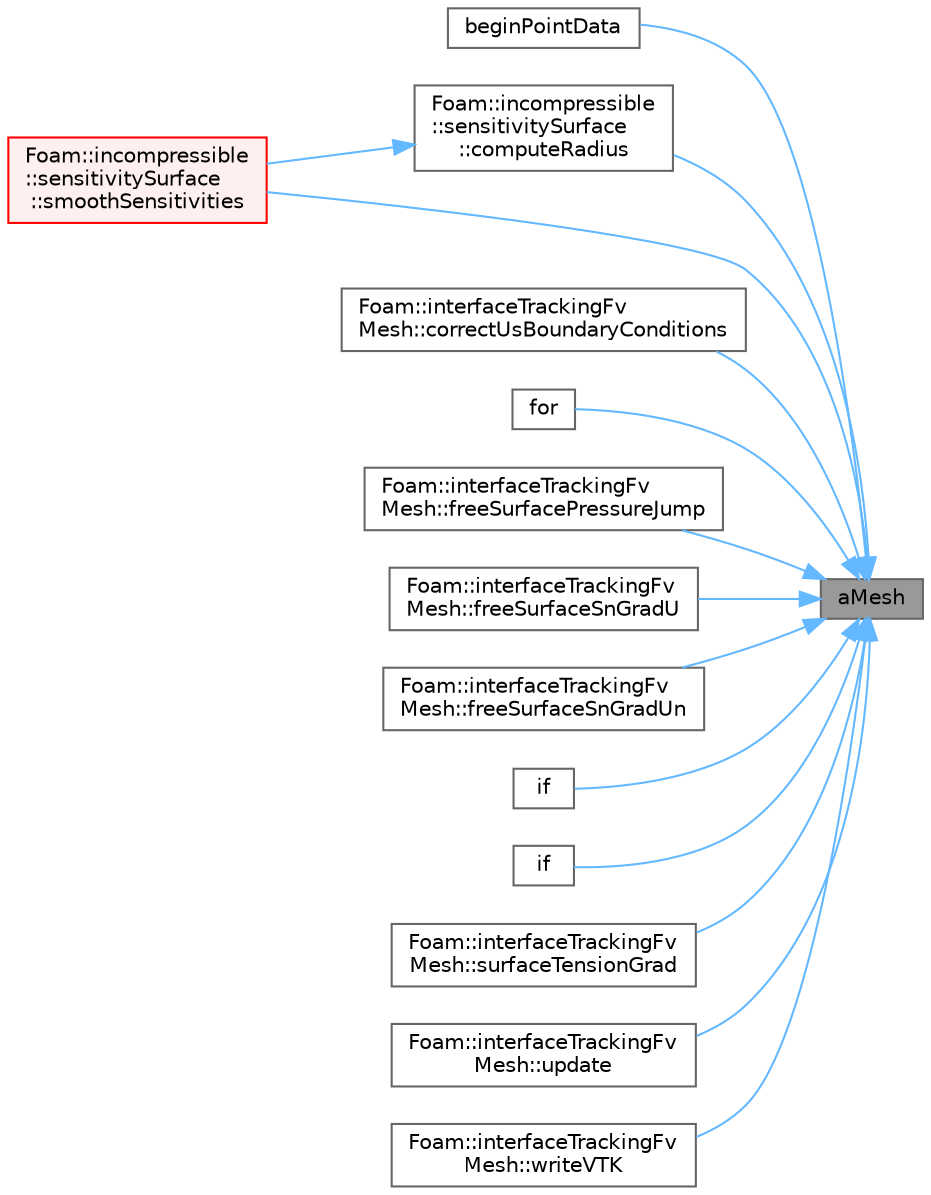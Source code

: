 digraph "aMesh"
{
 // LATEX_PDF_SIZE
  bgcolor="transparent";
  edge [fontname=Helvetica,fontsize=10,labelfontname=Helvetica,labelfontsize=10];
  node [fontname=Helvetica,fontsize=10,shape=box,height=0.2,width=0.4];
  rankdir="RL";
  Node1 [id="Node000001",label="aMesh",height=0.2,width=0.4,color="gray40", fillcolor="grey60", style="filled", fontcolor="black",tooltip=" "];
  Node1 -> Node2 [id="edge1_Node000001_Node000002",dir="back",color="steelblue1",style="solid",tooltip=" "];
  Node2 [id="Node000002",label="beginPointData",height=0.2,width=0.4,color="grey40", fillcolor="white", style="filled",URL="$checkFaMesh_2faMeshWriteVTK_8H.html#a630637f94778b5e58ad9c210509f6feb",tooltip=" "];
  Node1 -> Node3 [id="edge2_Node000001_Node000003",dir="back",color="steelblue1",style="solid",tooltip=" "];
  Node3 [id="Node000003",label="Foam::incompressible\l::sensitivitySurface\l::computeRadius",height=0.2,width=0.4,color="grey40", fillcolor="white", style="filled",URL="$classFoam_1_1incompressible_1_1sensitivitySurface.html#ac1ece3d712462707d69900757468586b",tooltip=" "];
  Node3 -> Node4 [id="edge3_Node000003_Node000004",dir="back",color="steelblue1",style="solid",tooltip=" "];
  Node4 [id="Node000004",label="Foam::incompressible\l::sensitivitySurface\l::smoothSensitivities",height=0.2,width=0.4,color="red", fillcolor="#FFF0F0", style="filled",URL="$classFoam_1_1incompressible_1_1sensitivitySurface.html#af30e55fd7890fd8bacb76c555746efde",tooltip=" "];
  Node1 -> Node8 [id="edge4_Node000001_Node000008",dir="back",color="steelblue1",style="solid",tooltip=" "];
  Node8 [id="Node000008",label="Foam::interfaceTrackingFv\lMesh::correctUsBoundaryConditions",height=0.2,width=0.4,color="grey40", fillcolor="white", style="filled",URL="$classFoam_1_1interfaceTrackingFvMesh.html#a1406f4f6f2fed69bf8b64ebe6af01fc4",tooltip=" "];
  Node1 -> Node9 [id="edge5_Node000001_Node000009",dir="back",color="steelblue1",style="solid",tooltip=" "];
  Node9 [id="Node000009",label="for",height=0.2,width=0.4,color="grey40", fillcolor="white", style="filled",URL="$boundaryProcessorFaPatchPoints_8H.html#abe33b91484a295c3c26cffad1e75bad8",tooltip=" "];
  Node1 -> Node10 [id="edge6_Node000001_Node000010",dir="back",color="steelblue1",style="solid",tooltip=" "];
  Node10 [id="Node000010",label="Foam::interfaceTrackingFv\lMesh::freeSurfacePressureJump",height=0.2,width=0.4,color="grey40", fillcolor="white", style="filled",URL="$classFoam_1_1interfaceTrackingFvMesh.html#aeabcf3f05aefae884beea7102c8ea8e2",tooltip=" "];
  Node1 -> Node11 [id="edge7_Node000001_Node000011",dir="back",color="steelblue1",style="solid",tooltip=" "];
  Node11 [id="Node000011",label="Foam::interfaceTrackingFv\lMesh::freeSurfaceSnGradU",height=0.2,width=0.4,color="grey40", fillcolor="white", style="filled",URL="$classFoam_1_1interfaceTrackingFvMesh.html#aec02ede29b381db65479dc41e00bd358",tooltip=" "];
  Node1 -> Node12 [id="edge8_Node000001_Node000012",dir="back",color="steelblue1",style="solid",tooltip=" "];
  Node12 [id="Node000012",label="Foam::interfaceTrackingFv\lMesh::freeSurfaceSnGradUn",height=0.2,width=0.4,color="grey40", fillcolor="white", style="filled",URL="$classFoam_1_1interfaceTrackingFvMesh.html#a31a109553d3d28f5a9cc13122731f140",tooltip=" "];
  Node1 -> Node13 [id="edge9_Node000001_Node000013",dir="back",color="steelblue1",style="solid",tooltip=" "];
  Node13 [id="Node000013",label="if",height=0.2,width=0.4,color="grey40", fillcolor="white", style="filled",URL="$surfaceCourantNo_8H.html#a053a662e62033b61d4c5a528975c9d7b",tooltip=" "];
  Node1 -> Node14 [id="edge10_Node000001_Node000014",dir="back",color="steelblue1",style="solid",tooltip=" "];
  Node14 [id="Node000014",label="if",height=0.2,width=0.4,color="grey40", fillcolor="white", style="filled",URL="$decomposeFaFields_8H.html#a16cdce61bb3dfded8528266da844988f",tooltip=" "];
  Node1 -> Node4 [id="edge11_Node000001_Node000004",dir="back",color="steelblue1",style="solid",tooltip=" "];
  Node1 -> Node15 [id="edge12_Node000001_Node000015",dir="back",color="steelblue1",style="solid",tooltip=" "];
  Node15 [id="Node000015",label="Foam::interfaceTrackingFv\lMesh::surfaceTensionGrad",height=0.2,width=0.4,color="grey40", fillcolor="white", style="filled",URL="$classFoam_1_1interfaceTrackingFvMesh.html#abef85cc2e6aa8d349dd48f405bff90ca",tooltip=" "];
  Node1 -> Node16 [id="edge13_Node000001_Node000016",dir="back",color="steelblue1",style="solid",tooltip=" "];
  Node16 [id="Node000016",label="Foam::interfaceTrackingFv\lMesh::update",height=0.2,width=0.4,color="grey40", fillcolor="white", style="filled",URL="$classFoam_1_1interfaceTrackingFvMesh.html#aa2aac016e2bf7b5bd2b271786c2791aa",tooltip=" "];
  Node1 -> Node17 [id="edge14_Node000001_Node000017",dir="back",color="steelblue1",style="solid",tooltip=" "];
  Node17 [id="Node000017",label="Foam::interfaceTrackingFv\lMesh::writeVTK",height=0.2,width=0.4,color="grey40", fillcolor="white", style="filled",URL="$classFoam_1_1interfaceTrackingFvMesh.html#a5902a0a1f5f746a2c9f02dcd34062c6d",tooltip=" "];
}
